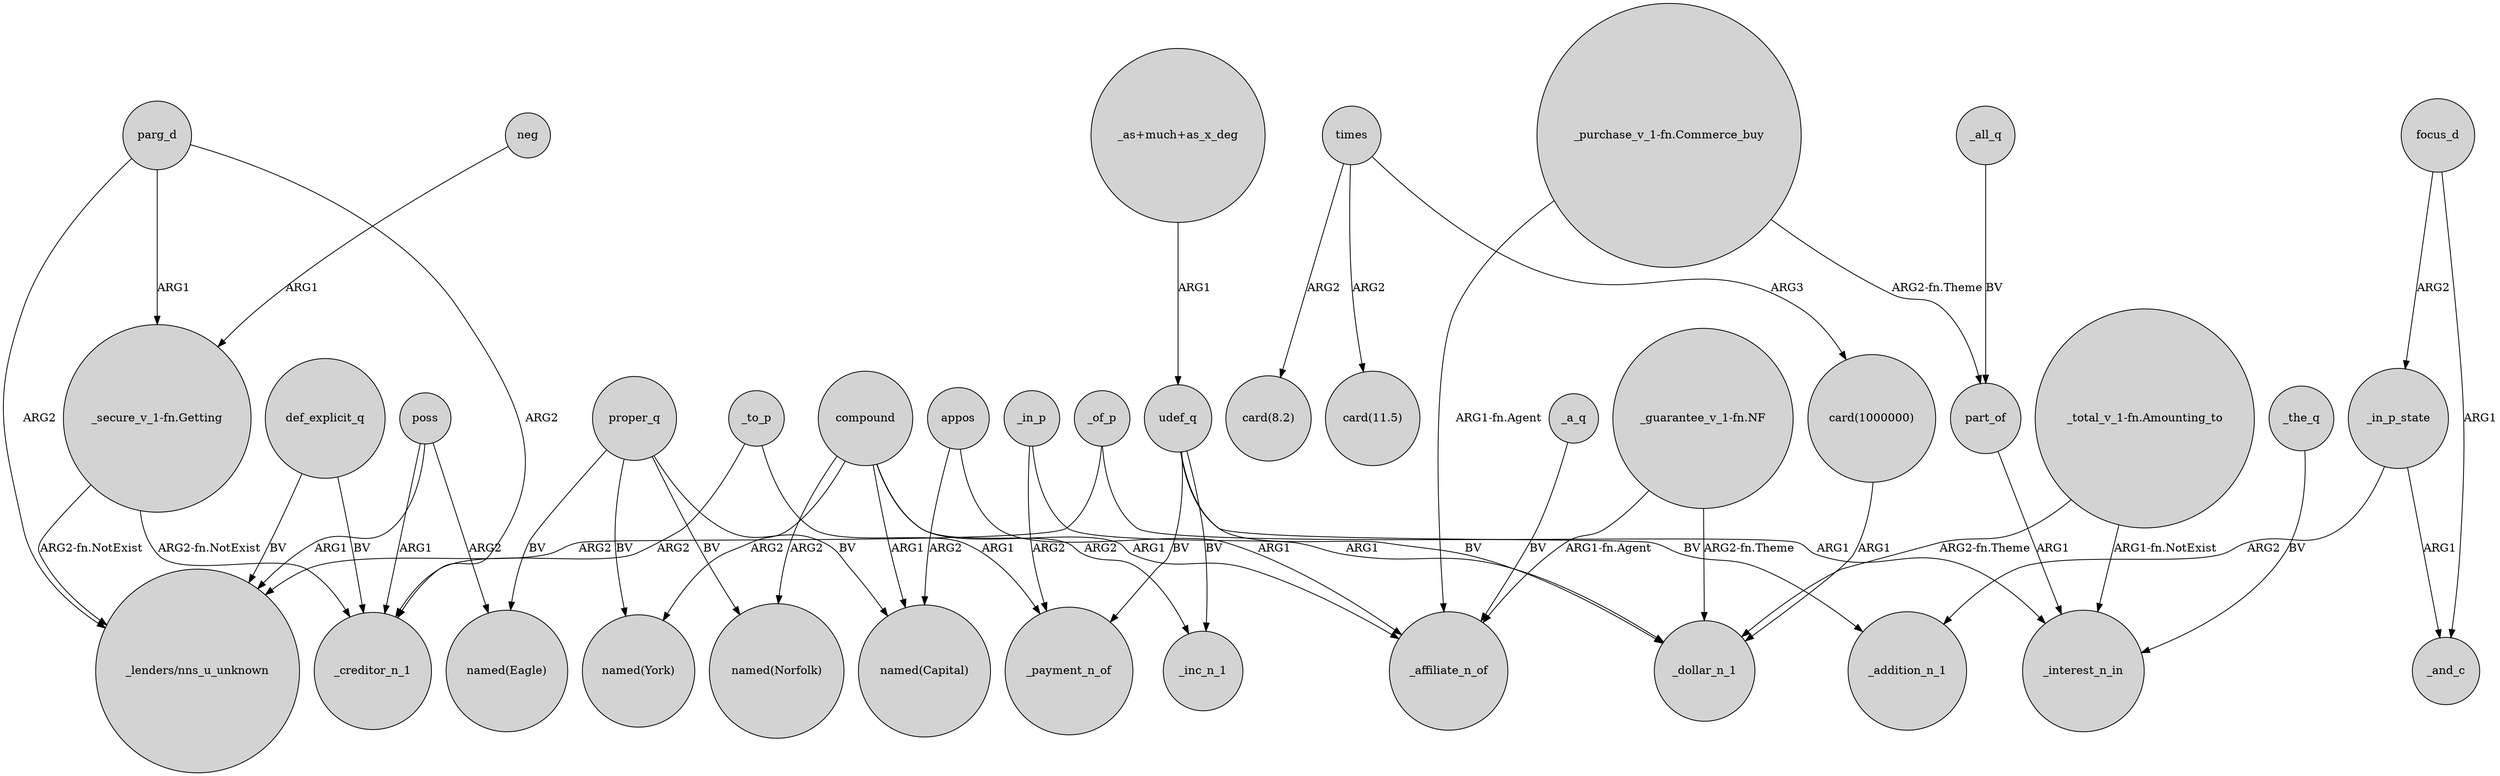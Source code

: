 digraph {
	node [shape=circle style=filled]
	def_explicit_q -> "_lenders/nns_u_unknown" [label=BV]
	"card(1000000)" -> _dollar_n_1 [label=ARG1]
	_in_p -> _payment_n_of [label=ARG2]
	proper_q -> "named(Eagle)" [label=BV]
	poss -> "named(Eagle)" [label=ARG2]
	udef_q -> _inc_n_1 [label=BV]
	_in_p_state -> _and_c [label=ARG1]
	proper_q -> "named(Capital)" [label=BV]
	_all_q -> part_of [label=BV]
	times -> "card(8.2)" [label=ARG2]
	"_secure_v_1-fn.Getting" -> _creditor_n_1 [label="ARG2-fn.NotExist"]
	_the_q -> _interest_n_in [label=BV]
	"_purchase_v_1-fn.Commerce_buy" -> _affiliate_n_of [label="ARG1-fn.Agent"]
	_of_p -> "_lenders/nns_u_unknown" [label=ARG2]
	times -> "card(11.5)" [label=ARG2]
	focus_d -> _in_p_state [label=ARG2]
	"_purchase_v_1-fn.Commerce_buy" -> part_of [label="ARG2-fn.Theme"]
	compound -> "named(Norfolk)" [label=ARG2]
	parg_d -> "_secure_v_1-fn.Getting" [label=ARG1]
	poss -> _creditor_n_1 [label=ARG1]
	"_secure_v_1-fn.Getting" -> "_lenders/nns_u_unknown" [label="ARG2-fn.NotExist"]
	"_guarantee_v_1-fn.NF" -> _dollar_n_1 [label="ARG2-fn.Theme"]
	udef_q -> _payment_n_of [label=BV]
	part_of -> _interest_n_in [label=ARG1]
	"_as+much+as_x_deg" -> udef_q [label=ARG1]
	appos -> _affiliate_n_of [label=ARG1]
	compound -> "named(York)" [label=ARG2]
	_to_p -> _payment_n_of [label=ARG1]
	_to_p -> _creditor_n_1 [label=ARG2]
	neg -> "_secure_v_1-fn.Getting" [label=ARG1]
	times -> "card(1000000)" [label=ARG3]
	compound -> _affiliate_n_of [label=ARG1]
	_of_p -> _interest_n_in [label=ARG1]
	poss -> "_lenders/nns_u_unknown" [label=ARG1]
	focus_d -> _and_c [label=ARG1]
	parg_d -> _creditor_n_1 [label=ARG2]
	_in_p_state -> _addition_n_1 [label=ARG2]
	"_total_v_1-fn.Amounting_to" -> _interest_n_in [label="ARG1-fn.NotExist"]
	_a_q -> _affiliate_n_of [label=BV]
	"_guarantee_v_1-fn.NF" -> _affiliate_n_of [label="ARG1-fn.Agent"]
	proper_q -> "named(Norfolk)" [label=BV]
	_in_p -> _dollar_n_1 [label=ARG1]
	parg_d -> "_lenders/nns_u_unknown" [label=ARG2]
	def_explicit_q -> _creditor_n_1 [label=BV]
	proper_q -> "named(York)" [label=BV]
	"_total_v_1-fn.Amounting_to" -> _dollar_n_1 [label="ARG2-fn.Theme"]
	appos -> "named(Capital)" [label=ARG2]
	compound -> _inc_n_1 [label=ARG2]
	udef_q -> _addition_n_1 [label=BV]
	udef_q -> _dollar_n_1 [label=BV]
	compound -> "named(Capital)" [label=ARG1]
}
